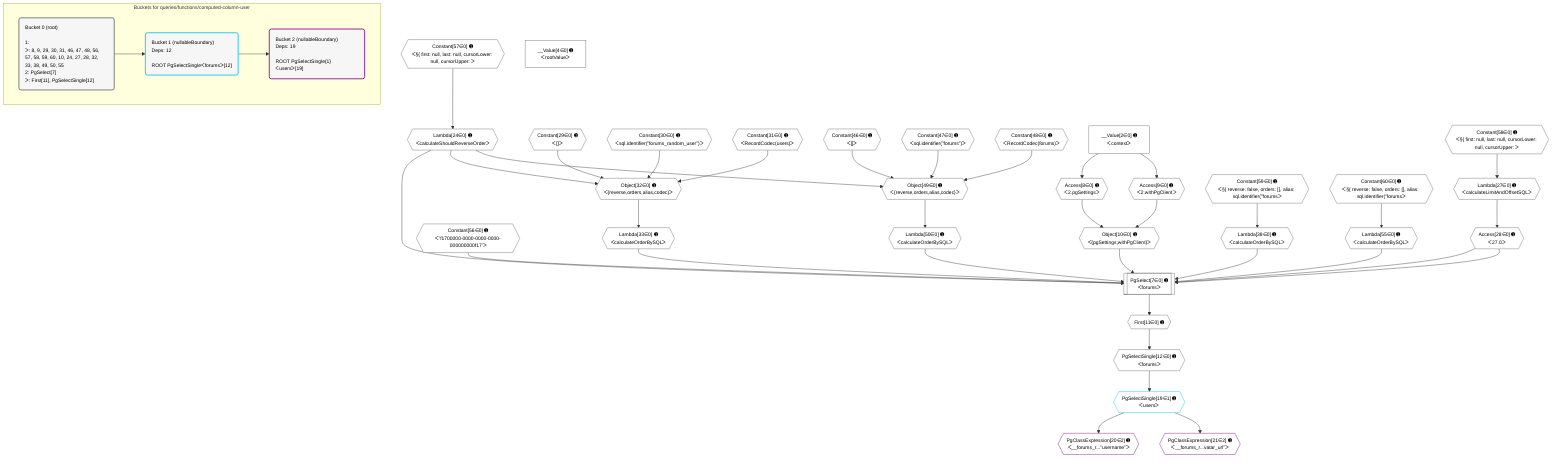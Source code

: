 %%{init: {'themeVariables': { 'fontSize': '12px'}}}%%
graph TD
    classDef path fill:#eee,stroke:#000,color:#000
    classDef plan fill:#fff,stroke-width:1px,color:#000
    classDef itemplan fill:#fff,stroke-width:2px,color:#000
    classDef unbatchedplan fill:#dff,stroke-width:1px,color:#000
    classDef sideeffectplan fill:#fcc,stroke-width:2px,color:#000
    classDef bucket fill:#f6f6f6,color:#000,stroke-width:2px,text-align:left


    %% plan dependencies
    PgSelect7[["PgSelect[7∈0] ➊<br />ᐸforumsᐳ"]]:::plan
    Object10{{"Object[10∈0] ➊<br />ᐸ{pgSettings,withPgClient}ᐳ"}}:::plan
    Constant56{{"Constant[56∈0] ➊<br />ᐸ'f1700000-0000-0000-0000-000000000f17'ᐳ"}}:::plan
    Access28{{"Access[28∈0] ➊<br />ᐸ27.0ᐳ"}}:::plan
    Lambda33{{"Lambda[33∈0] ➊<br />ᐸcalculateOrderBySQLᐳ"}}:::plan
    Lambda38{{"Lambda[38∈0] ➊<br />ᐸcalculateOrderBySQLᐳ"}}:::plan
    Lambda24{{"Lambda[24∈0] ➊<br />ᐸcalculateShouldReverseOrderᐳ"}}:::plan
    Lambda50{{"Lambda[50∈0] ➊<br />ᐸcalculateOrderBySQLᐳ"}}:::plan
    Lambda55{{"Lambda[55∈0] ➊<br />ᐸcalculateOrderBySQLᐳ"}}:::plan
    Object10 & Constant56 & Access28 & Lambda33 & Lambda38 & Lambda24 & Access28 & Lambda50 & Lambda55 --> PgSelect7
    Object32{{"Object[32∈0] ➊<br />ᐸ{reverse,orders,alias,codec}ᐳ"}}:::plan
    Constant29{{"Constant[29∈0] ➊<br />ᐸ[]ᐳ"}}:::plan
    Constant30{{"Constant[30∈0] ➊<br />ᐸsql.identifier(”forums_random_user”)ᐳ"}}:::plan
    Constant31{{"Constant[31∈0] ➊<br />ᐸRecordCodec(users)ᐳ"}}:::plan
    Lambda24 & Constant29 & Constant30 & Constant31 --> Object32
    Object49{{"Object[49∈0] ➊<br />ᐸ{reverse,orders,alias,codec}ᐳ"}}:::plan
    Constant46{{"Constant[46∈0] ➊<br />ᐸ[]ᐳ"}}:::plan
    Constant47{{"Constant[47∈0] ➊<br />ᐸsql.identifier(”forums”)ᐳ"}}:::plan
    Constant48{{"Constant[48∈0] ➊<br />ᐸRecordCodec(forums)ᐳ"}}:::plan
    Lambda24 & Constant46 & Constant47 & Constant48 --> Object49
    Access8{{"Access[8∈0] ➊<br />ᐸ2.pgSettingsᐳ"}}:::plan
    Access9{{"Access[9∈0] ➊<br />ᐸ2.withPgClientᐳ"}}:::plan
    Access8 & Access9 --> Object10
    __Value2["__Value[2∈0] ➊<br />ᐸcontextᐳ"]:::plan
    __Value2 --> Access8
    __Value2 --> Access9
    First11{{"First[11∈0] ➊"}}:::plan
    PgSelect7 --> First11
    PgSelectSingle12{{"PgSelectSingle[12∈0] ➊<br />ᐸforumsᐳ"}}:::plan
    First11 --> PgSelectSingle12
    Constant57{{"Constant[57∈0] ➊<br />ᐸ§{ first: null, last: null, cursorLower: null, cursorUpper: ᐳ"}}:::plan
    Constant57 --> Lambda24
    Lambda27{{"Lambda[27∈0] ➊<br />ᐸcalculateLimitAndOffsetSQLᐳ"}}:::plan
    Constant58{{"Constant[58∈0] ➊<br />ᐸ§{ first: null, last: null, cursorLower: null, cursorUpper: ᐳ"}}:::plan
    Constant58 --> Lambda27
    Lambda27 --> Access28
    Object32 --> Lambda33
    Constant59{{"Constant[59∈0] ➊<br />ᐸ§{ reverse: false, orders: [], alias: sql.identifier(”forumsᐳ"}}:::plan
    Constant59 --> Lambda38
    Object49 --> Lambda50
    Constant60{{"Constant[60∈0] ➊<br />ᐸ§{ reverse: false, orders: [], alias: sql.identifier(”forumsᐳ"}}:::plan
    Constant60 --> Lambda55
    __Value4["__Value[4∈0] ➊<br />ᐸrootValueᐳ"]:::plan
    PgSelectSingle19{{"PgSelectSingle[19∈1] ➊<br />ᐸusersᐳ"}}:::plan
    PgSelectSingle12 --> PgSelectSingle19
    PgClassExpression20{{"PgClassExpression[20∈2] ➊<br />ᐸ__forums_r...”username”ᐳ"}}:::plan
    PgSelectSingle19 --> PgClassExpression20
    PgClassExpression21{{"PgClassExpression[21∈2] ➊<br />ᐸ__forums_r...vatar_url”ᐳ"}}:::plan
    PgSelectSingle19 --> PgClassExpression21

    %% define steps

    subgraph "Buckets for queries/functions/computed-column-user"
    Bucket0("Bucket 0 (root)<br /><br />1: <br />ᐳ: 8, 9, 29, 30, 31, 46, 47, 48, 56, 57, 58, 59, 60, 10, 24, 27, 28, 32, 33, 38, 49, 50, 55<br />2: PgSelect[7]<br />ᐳ: First[11], PgSelectSingle[12]"):::bucket
    classDef bucket0 stroke:#696969
    class Bucket0,__Value2,__Value4,PgSelect7,Access8,Access9,Object10,First11,PgSelectSingle12,Lambda24,Lambda27,Access28,Constant29,Constant30,Constant31,Object32,Lambda33,Lambda38,Constant46,Constant47,Constant48,Object49,Lambda50,Lambda55,Constant56,Constant57,Constant58,Constant59,Constant60 bucket0
    Bucket1("Bucket 1 (nullableBoundary)<br />Deps: 12<br /><br />ROOT PgSelectSingleᐸforumsᐳ[12]"):::bucket
    classDef bucket1 stroke:#00bfff
    class Bucket1,PgSelectSingle19 bucket1
    Bucket2("Bucket 2 (nullableBoundary)<br />Deps: 19<br /><br />ROOT PgSelectSingle{1}ᐸusersᐳ[19]"):::bucket
    classDef bucket2 stroke:#7f007f
    class Bucket2,PgClassExpression20,PgClassExpression21 bucket2
    Bucket0 --> Bucket1
    Bucket1 --> Bucket2
    end